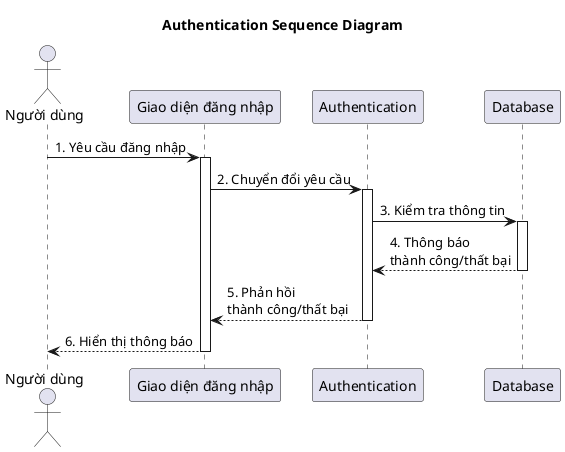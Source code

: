 @startuml
title Authentication Sequence Diagram

actor "Người dùng" as User
participant "Giao diện đăng nhập" as UI
participant "Authentication" as Auth
participant "Database" as DB

User -> UI : 1. Yêu cầu đăng nhập
activate UI
UI -> Auth : 2. Chuyển đổi yêu cầu
activate Auth 
Auth -> DB : 3. Kiểm tra thông tin
activate DB 
DB --> Auth : 4. Thông báo \nthành công/thất bại
deactivate DB
Auth --> UI: 5. Phản hồi \nthành công/thất bại
deactivate Auth
UI --> User : 6. Hiển thị thông báo
deactivate UI

@enduml